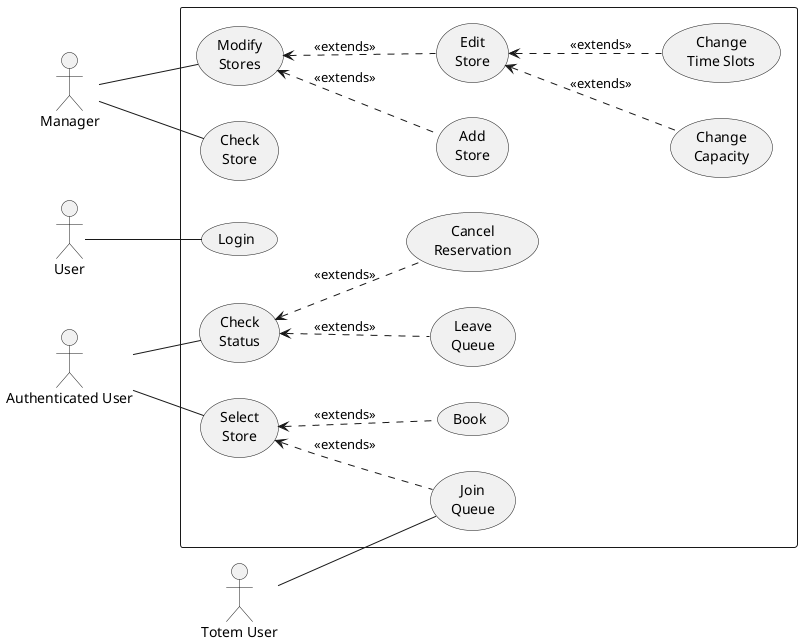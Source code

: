 @startuml
left to right direction
Manager as m
User as u
"Authenticated User" as au
"Totem User" as tu
rectangle {
    m -- (Modify\nStores)
    m -- (Check\nStore)

    (Modify\nStores) <-[dashed]- (Add\nStore) : <<extends>>
    (Modify\nStores) <-[dashed]- (Edit\nStore) : <<extends>>
    (Edit\nStore) <-[dashed]- (Change\nCapacity) : <<extends>>
    (Edit\nStore) <-[dashed]- (Change\nTime Slots) : <<extends>>

    u -- (Login)

    au -- (Check\nStatus)
    au -- (Select\nStore)
    (Check\nStatus) <-[dashed]- (Leave\nQueue) : <<extends>>
    (Check\nStatus) <-[dashed]- (Cancel\nReservation) : <<extends>>
    (Select\nStore) <-[dashed]- (Book) : <<extends>>
    (Select\nStore) <-[dashed]- (Join\nQueue) : <<extends>>

    tu -- (Join\nQueue)
    



}
@enduml